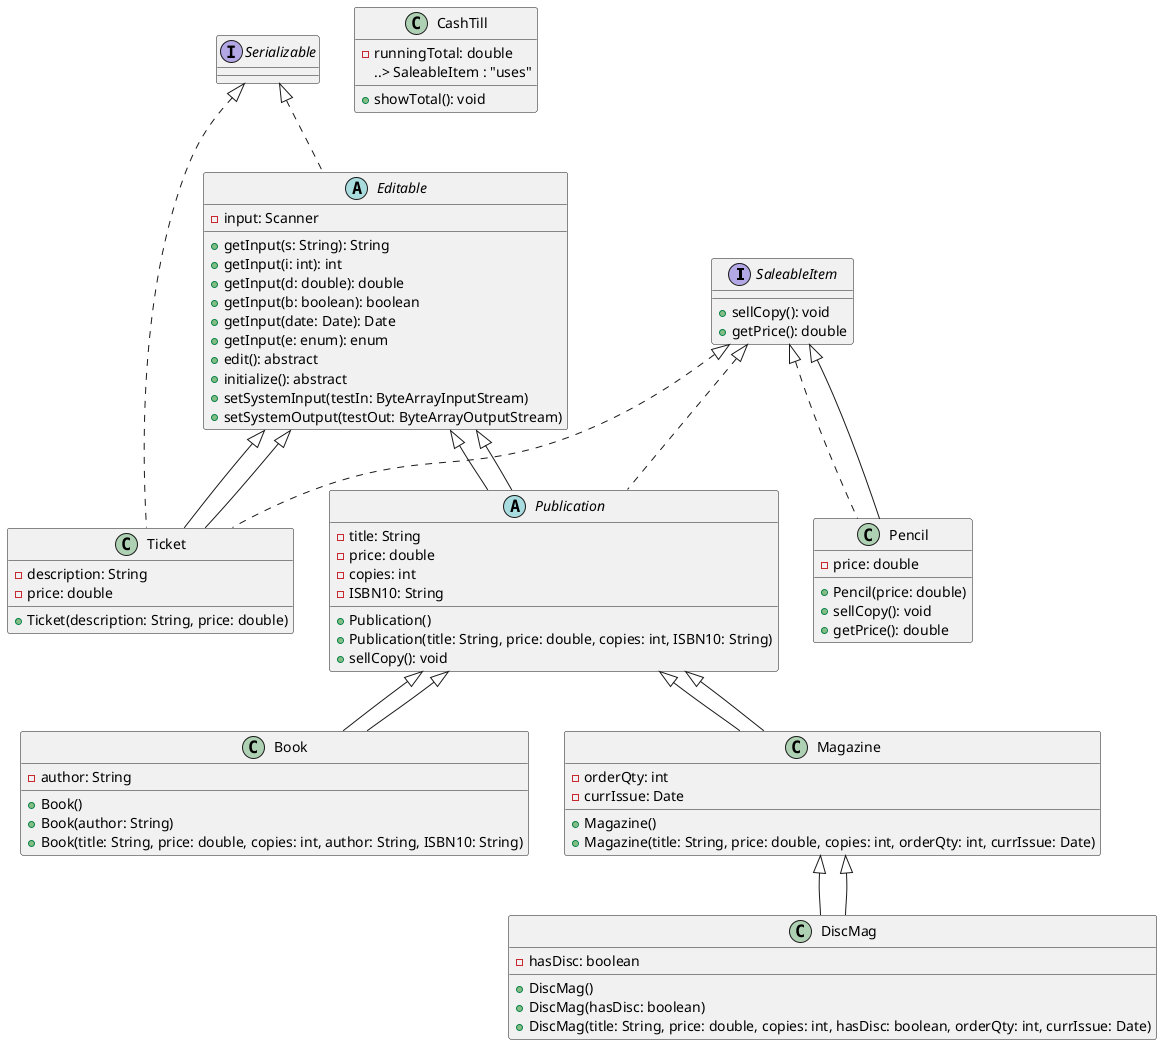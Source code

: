 @startuml
interface SaleableItem {
    +sellCopy(): void
    +getPrice(): double
}

abstract class Editable implements Serializable {
    -input: Scanner
    +getInput(s: String): String
    +getInput(i: int): int
    +getInput(d: double): double
    +getInput(b: boolean): boolean
    +getInput(date: Date): Date
    +getInput(e: enum): enum
    +edit(): abstract
    +initialize(): abstract
    +setSystemInput(testIn: ByteArrayInputStream)
    +setSystemOutput(testOut: ByteArrayOutputStream)
}

abstract class Publication extends Editable implements SaleableItem {
    -title: String
    -price: double
    -copies: int
    -ISBN10: String
    +Publication()
    +Publication(title: String, price: double, copies: int, ISBN10: String)
    +sellCopy(): void
}

class Book extends Publication {
    -author: String
    +Book()
    +Book(author: String)
    +Book(title: String, price: double, copies: int, author: String, ISBN10: String)
}

class Magazine extends Publication {
    -orderQty: int
    -currIssue: Date
    +Magazine()
    +Magazine(title: String, price: double, copies: int, orderQty: int, currIssue: Date)
}

class DiscMag extends Magazine {
    -hasDisc: boolean
    +DiscMag()
    +DiscMag(hasDisc: boolean)
    +DiscMag(title: String, price: double, copies: int, hasDisc: boolean, orderQty: int, currIssue: Date)
}

class Ticket extends Editable implements SaleableItem, Serializable {
    -description: String
    -price: double
    +Ticket(description: String, price: double)
}

class Pencil implements SaleableItem {
    -price: double
    +Pencil(price: double)
    +sellCopy(): void
    +getPrice(): double
}

class CashTill {
    -runningTotal: double
    +showTotal(): void
    ..> SaleableItem : "uses"
}

Publication <|-- Book
Publication <|-- Magazine
Magazine <|-- DiscMag
Editable <|-- Publication
Editable <|-- Ticket
SaleableItem <|-- Pencil
@enduml

